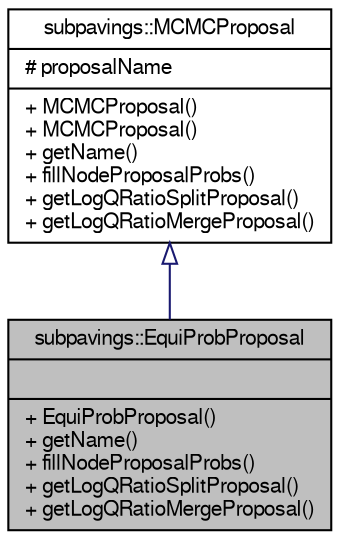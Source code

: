 digraph G
{
  edge [fontname="FreeSans",fontsize="10",labelfontname="FreeSans",labelfontsize="10"];
  node [fontname="FreeSans",fontsize="10",shape=record];
  Node1 [label="{subpavings::EquiProbProposal\n||+ EquiProbProposal()\l+ getName()\l+ fillNodeProposalProbs()\l+ getLogQRatioSplitProposal()\l+ getLogQRatioMergeProposal()\l}",height=0.2,width=0.4,color="black", fillcolor="grey75", style="filled" fontcolor="black"];
  Node2 -> Node1 [dir="back",color="midnightblue",fontsize="10",style="solid",arrowtail="onormal",fontname="FreeSans"];
  Node2 [label="{subpavings::MCMCProposal\n|# proposalName\l|+ MCMCProposal()\l+ MCMCProposal()\l+ getName()\l+ fillNodeProposalProbs()\l+ getLogQRatioSplitProposal()\l+ getLogQRatioMergeProposal()\l}",height=0.2,width=0.4,color="black", fillcolor="white", style="filled",URL="$classsubpavings_1_1MCMCProposal.shtml",tooltip="Abstract class for MCMC proposal distributions."];
}
